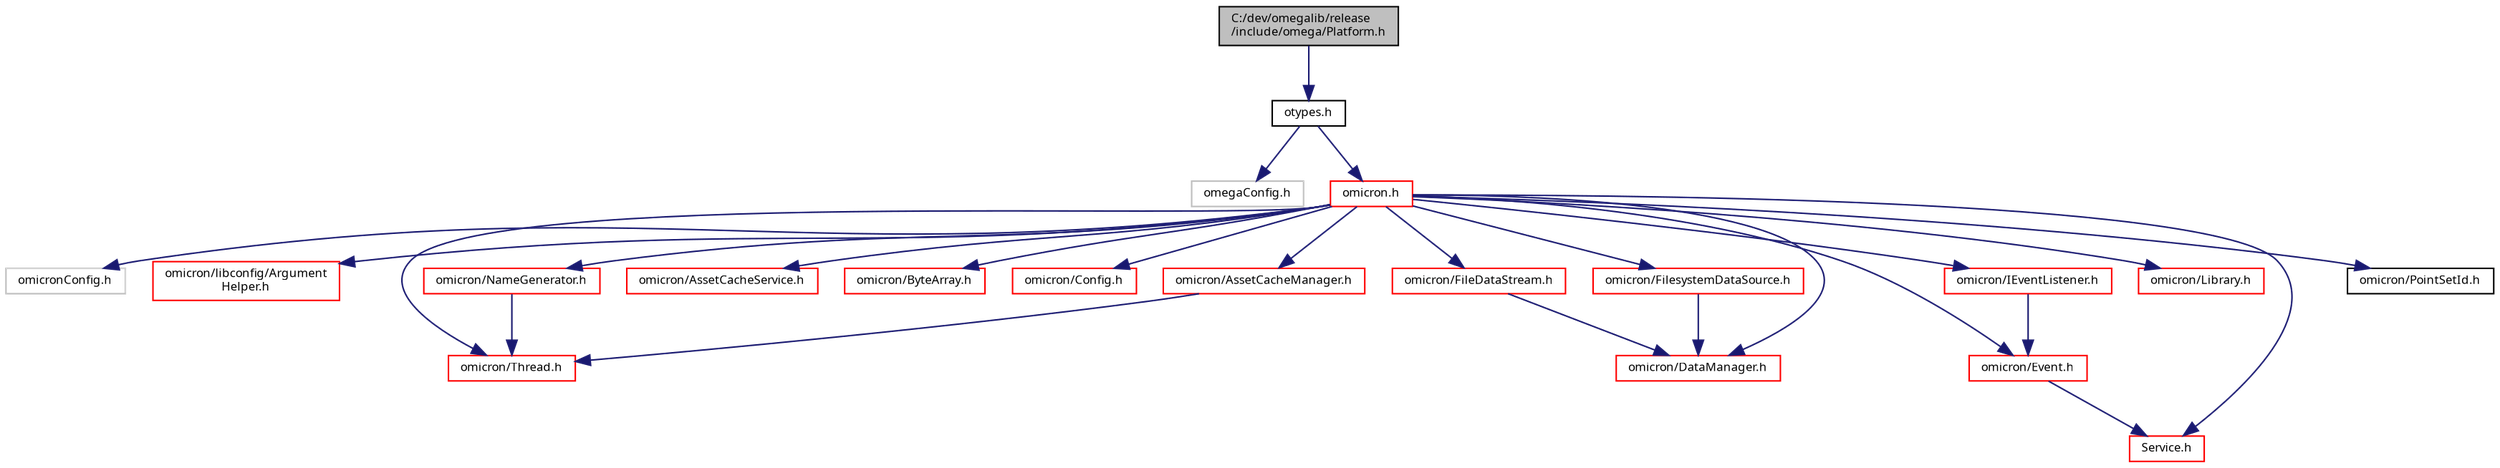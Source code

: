 digraph "C:/dev/omegalib/release/include/omega/Platform.h"
{
  bgcolor="transparent";
  edge [fontname="FreeSans.ttf",fontsize="8",labelfontname="FreeSans.ttf",labelfontsize="8"];
  node [fontname="FreeSans.ttf",fontsize="8",shape=record];
  Node1 [label="C:/dev/omegalib/release\l/include/omega/Platform.h",height=0.2,width=0.4,color="black", fillcolor="grey75", style="filled", fontcolor="black"];
  Node1 -> Node2 [color="midnightblue",fontsize="8",style="solid",fontname="FreeSans.ttf"];
  Node2 [label="otypes.h",height=0.2,width=0.4,color="black",URL="$include_2omega_2otypes_8h.html"];
  Node2 -> Node3 [color="midnightblue",fontsize="8",style="solid",fontname="FreeSans.ttf"];
  Node3 [label="omegaConfig.h",height=0.2,width=0.4,color="grey75"];
  Node2 -> Node4 [color="midnightblue",fontsize="8",style="solid",fontname="FreeSans.ttf"];
  Node4 [label="omicron.h",height=0.2,width=0.4,color="red",URL="$omicron_8h.html"];
  Node4 -> Node5 [color="midnightblue",fontsize="8",style="solid",fontname="FreeSans.ttf"];
  Node5 [label="omicronConfig.h",height=0.2,width=0.4,color="grey75"];
  Node4 -> Node6 [color="midnightblue",fontsize="8",style="solid",fontname="FreeSans.ttf"];
  Node6 [label="omicron/libconfig/Argument\lHelper.h",height=0.2,width=0.4,color="red",URL="$_argument_helper_8h.html"];
  Node4 -> Node7 [color="midnightblue",fontsize="8",style="solid",fontname="FreeSans.ttf"];
  Node7 [label="omicron/AssetCacheManager.h",height=0.2,width=0.4,color="red",URL="$_asset_cache_manager_8h.html"];
  Node7 -> Node8 [color="midnightblue",fontsize="8",style="solid",fontname="FreeSans.ttf"];
  Node8 [label="omicron/Thread.h",height=0.2,width=0.4,color="red",URL="$_thread_8h.html"];
  Node4 -> Node9 [color="midnightblue",fontsize="8",style="solid",fontname="FreeSans.ttf"];
  Node9 [label="omicron/AssetCacheService.h",height=0.2,width=0.4,color="red",URL="$_asset_cache_service_8h.html"];
  Node4 -> Node10 [color="midnightblue",fontsize="8",style="solid",fontname="FreeSans.ttf"];
  Node10 [label="omicron/ByteArray.h",height=0.2,width=0.4,color="red",URL="$_byte_array_8h.html"];
  Node4 -> Node11 [color="midnightblue",fontsize="8",style="solid",fontname="FreeSans.ttf"];
  Node11 [label="omicron/Config.h",height=0.2,width=0.4,color="red",URL="$_config_8h.html"];
  Node4 -> Node12 [color="midnightblue",fontsize="8",style="solid",fontname="FreeSans.ttf"];
  Node12 [label="omicron/DataManager.h",height=0.2,width=0.4,color="red",URL="$_data_manager_8h.html"];
  Node4 -> Node13 [color="midnightblue",fontsize="8",style="solid",fontname="FreeSans.ttf"];
  Node13 [label="omicron/Event.h",height=0.2,width=0.4,color="red",URL="$_event_8h.html"];
  Node13 -> Node14 [color="midnightblue",fontsize="8",style="solid",fontname="FreeSans.ttf"];
  Node14 [label="Service.h",height=0.2,width=0.4,color="red",URL="$_service_8h.html"];
  Node4 -> Node15 [color="midnightblue",fontsize="8",style="solid",fontname="FreeSans.ttf"];
  Node15 [label="omicron/FileDataStream.h",height=0.2,width=0.4,color="red",URL="$_file_data_stream_8h.html"];
  Node15 -> Node12 [color="midnightblue",fontsize="8",style="solid",fontname="FreeSans.ttf"];
  Node4 -> Node16 [color="midnightblue",fontsize="8",style="solid",fontname="FreeSans.ttf"];
  Node16 [label="omicron/FilesystemDataSource.h",height=0.2,width=0.4,color="red",URL="$_filesystem_data_source_8h.html"];
  Node16 -> Node12 [color="midnightblue",fontsize="8",style="solid",fontname="FreeSans.ttf"];
  Node4 -> Node17 [color="midnightblue",fontsize="8",style="solid",fontname="FreeSans.ttf"];
  Node17 [label="omicron/IEventListener.h",height=0.2,width=0.4,color="red",URL="$_i_event_listener_8h.html"];
  Node17 -> Node13 [color="midnightblue",fontsize="8",style="solid",fontname="FreeSans.ttf"];
  Node4 -> Node18 [color="midnightblue",fontsize="8",style="solid",fontname="FreeSans.ttf"];
  Node18 [label="omicron/Library.h",height=0.2,width=0.4,color="red",URL="$_library_8h.html"];
  Node4 -> Node19 [color="midnightblue",fontsize="8",style="solid",fontname="FreeSans.ttf"];
  Node19 [label="omicron/NameGenerator.h",height=0.2,width=0.4,color="red",URL="$_name_generator_8h.html"];
  Node19 -> Node8 [color="midnightblue",fontsize="8",style="solid",fontname="FreeSans.ttf"];
  Node4 -> Node20 [color="midnightblue",fontsize="8",style="solid",fontname="FreeSans.ttf"];
  Node20 [label="omicron/PointSetId.h",height=0.2,width=0.4,color="black",URL="$_point_set_id_8h.html"];
  Node4 -> Node8 [color="midnightblue",fontsize="8",style="solid",fontname="FreeSans.ttf"];
  Node4 -> Node14 [color="midnightblue",fontsize="8",style="solid",fontname="FreeSans.ttf"];
}
